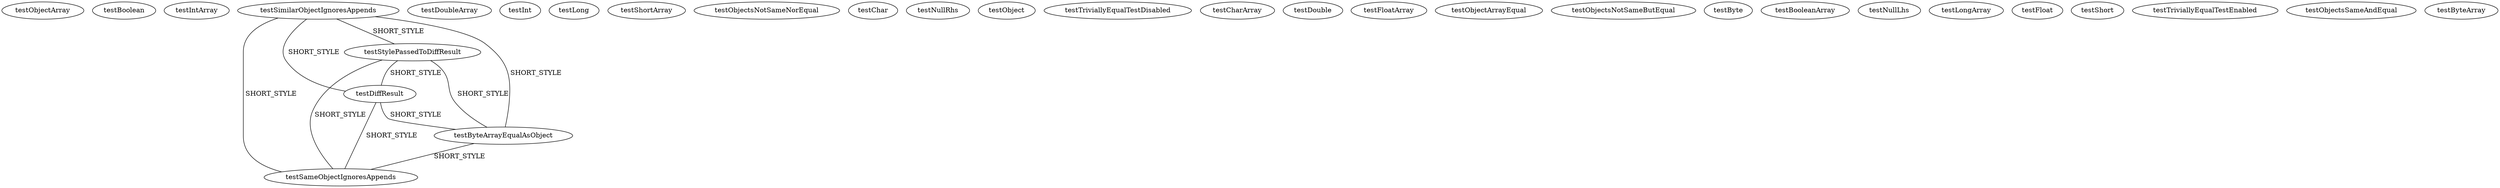 digraph G {
testObjectArray;
testBoolean;
testIntArray;
testSimilarObjectIgnoresAppends;
testDoubleArray;
testInt;
testStylePassedToDiffResult;
testLong;
testShortArray;
testObjectsNotSameNorEqual;
testChar;
testNullRhs;
testObject;
testTriviallyEqualTestDisabled;
testCharArray;
testDouble;
testFloatArray;
testObjectArrayEqual;
testObjectsNotSameButEqual;
testByte;
testBooleanArray;
testDiffResult;
testNullLhs;
testLongArray;
testFloat;
testShort;
testTriviallyEqualTestEnabled;
testByteArrayEqualAsObject;
testObjectsSameAndEqual;
testSameObjectIgnoresAppends;
testByteArray;
testByteArrayEqualAsObject -> testSameObjectIgnoresAppends [label=" SHORT_STYLE", dir=none];
testSimilarObjectIgnoresAppends -> testByteArrayEqualAsObject [label=" SHORT_STYLE", dir=none];
testSimilarObjectIgnoresAppends -> testSameObjectIgnoresAppends [label=" SHORT_STYLE", dir=none];
testSimilarObjectIgnoresAppends -> testStylePassedToDiffResult [label=" SHORT_STYLE", dir=none];
testSimilarObjectIgnoresAppends -> testDiffResult [label=" SHORT_STYLE", dir=none];
testStylePassedToDiffResult -> testByteArrayEqualAsObject [label=" SHORT_STYLE", dir=none];
testStylePassedToDiffResult -> testSameObjectIgnoresAppends [label=" SHORT_STYLE", dir=none];
testStylePassedToDiffResult -> testDiffResult [label=" SHORT_STYLE", dir=none];
testDiffResult -> testByteArrayEqualAsObject [label=" SHORT_STYLE", dir=none];
testDiffResult -> testSameObjectIgnoresAppends [label=" SHORT_STYLE", dir=none];
}